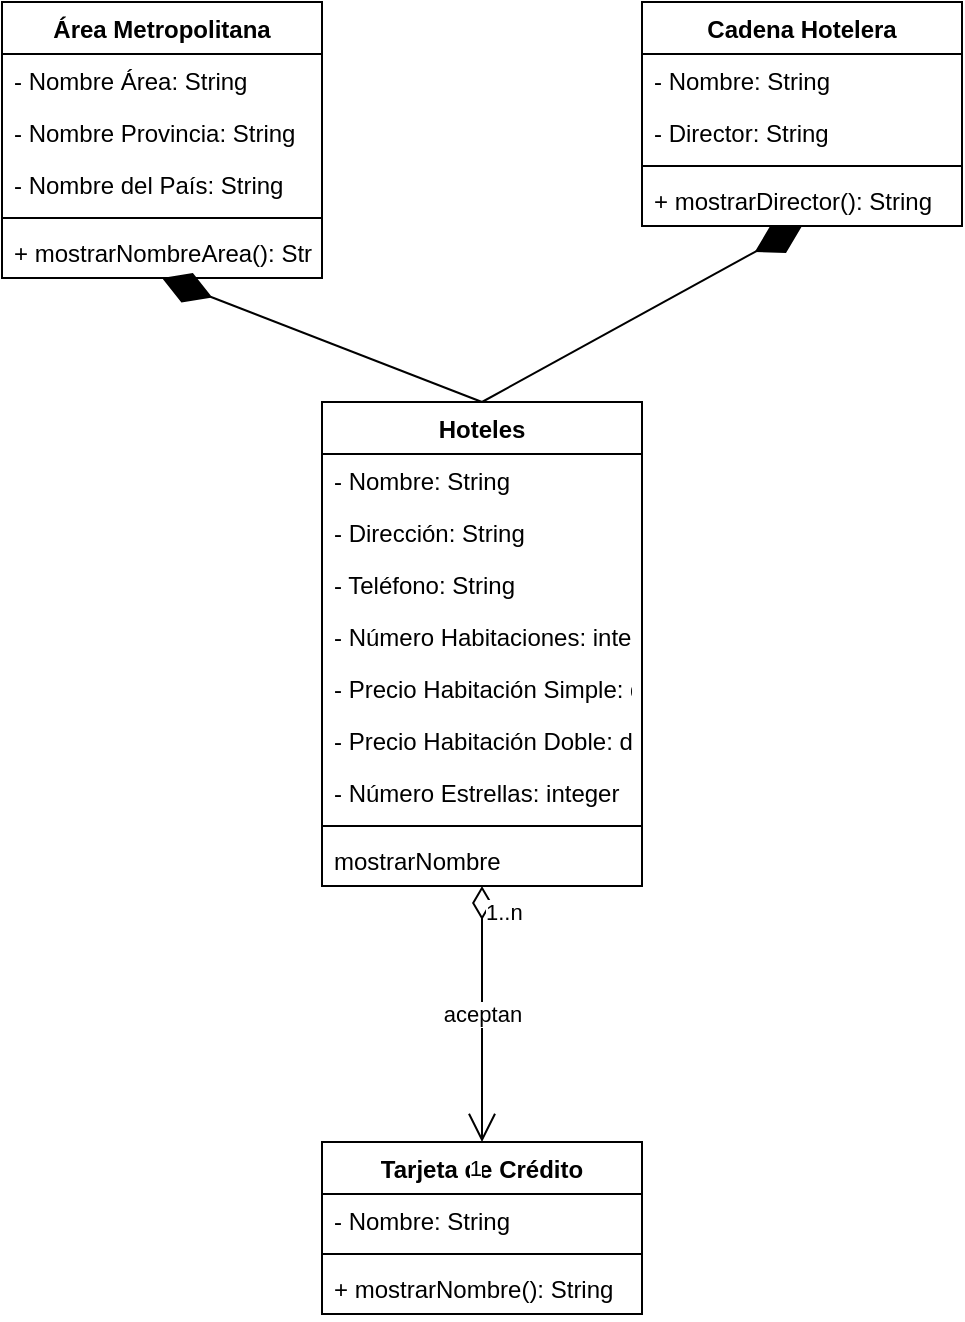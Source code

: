 <mxfile version="20.8.16" type="device"><diagram id="C5RBs43oDa-KdzZeNtuy" name="Page-1"><mxGraphModel dx="1877" dy="1798" grid="1" gridSize="10" guides="1" tooltips="1" connect="1" arrows="1" fold="1" page="1" pageScale="1" pageWidth="827" pageHeight="1169" math="0" shadow="0"><root><mxCell id="WIyWlLk6GJQsqaUBKTNV-0"/><mxCell id="WIyWlLk6GJQsqaUBKTNV-1" parent="WIyWlLk6GJQsqaUBKTNV-0"/><mxCell id="rmHJYHNMifPnSS4qQ7QZ-0" value="Área Metropolitana" style="swimlane;fontStyle=1;align=center;verticalAlign=top;childLayout=stackLayout;horizontal=1;startSize=26;horizontalStack=0;resizeParent=1;resizeParentMax=0;resizeLast=0;collapsible=1;marginBottom=0;" vertex="1" parent="WIyWlLk6GJQsqaUBKTNV-1"><mxGeometry x="-240" y="-230" width="160" height="138" as="geometry"/></mxCell><mxCell id="rmHJYHNMifPnSS4qQ7QZ-1" value="- Nombre Área: String" style="text;strokeColor=none;fillColor=none;align=left;verticalAlign=top;spacingLeft=4;spacingRight=4;overflow=hidden;rotatable=0;points=[[0,0.5],[1,0.5]];portConstraint=eastwest;" vertex="1" parent="rmHJYHNMifPnSS4qQ7QZ-0"><mxGeometry y="26" width="160" height="26" as="geometry"/></mxCell><mxCell id="rmHJYHNMifPnSS4qQ7QZ-16" value="- Nombre Provincia: String" style="text;strokeColor=none;fillColor=none;align=left;verticalAlign=top;spacingLeft=4;spacingRight=4;overflow=hidden;rotatable=0;points=[[0,0.5],[1,0.5]];portConstraint=eastwest;" vertex="1" parent="rmHJYHNMifPnSS4qQ7QZ-0"><mxGeometry y="52" width="160" height="26" as="geometry"/></mxCell><mxCell id="rmHJYHNMifPnSS4qQ7QZ-17" value="- Nombre del País: String" style="text;strokeColor=none;fillColor=none;align=left;verticalAlign=top;spacingLeft=4;spacingRight=4;overflow=hidden;rotatable=0;points=[[0,0.5],[1,0.5]];portConstraint=eastwest;" vertex="1" parent="rmHJYHNMifPnSS4qQ7QZ-0"><mxGeometry y="78" width="160" height="26" as="geometry"/></mxCell><mxCell id="rmHJYHNMifPnSS4qQ7QZ-2" value="" style="line;strokeWidth=1;fillColor=none;align=left;verticalAlign=middle;spacingTop=-1;spacingLeft=3;spacingRight=3;rotatable=0;labelPosition=right;points=[];portConstraint=eastwest;strokeColor=inherit;" vertex="1" parent="rmHJYHNMifPnSS4qQ7QZ-0"><mxGeometry y="104" width="160" height="8" as="geometry"/></mxCell><mxCell id="rmHJYHNMifPnSS4qQ7QZ-3" value="+ mostrarNombreArea(): String" style="text;strokeColor=none;fillColor=none;align=left;verticalAlign=top;spacingLeft=4;spacingRight=4;overflow=hidden;rotatable=0;points=[[0,0.5],[1,0.5]];portConstraint=eastwest;" vertex="1" parent="rmHJYHNMifPnSS4qQ7QZ-0"><mxGeometry y="112" width="160" height="26" as="geometry"/></mxCell><mxCell id="rmHJYHNMifPnSS4qQ7QZ-4" value="Tarjeta de Crédito" style="swimlane;fontStyle=1;align=center;verticalAlign=top;childLayout=stackLayout;horizontal=1;startSize=26;horizontalStack=0;resizeParent=1;resizeParentMax=0;resizeLast=0;collapsible=1;marginBottom=0;" vertex="1" parent="WIyWlLk6GJQsqaUBKTNV-1"><mxGeometry x="-80" y="340" width="160" height="86" as="geometry"/></mxCell><mxCell id="rmHJYHNMifPnSS4qQ7QZ-5" value="- Nombre: String" style="text;strokeColor=none;fillColor=none;align=left;verticalAlign=top;spacingLeft=4;spacingRight=4;overflow=hidden;rotatable=0;points=[[0,0.5],[1,0.5]];portConstraint=eastwest;" vertex="1" parent="rmHJYHNMifPnSS4qQ7QZ-4"><mxGeometry y="26" width="160" height="26" as="geometry"/></mxCell><mxCell id="rmHJYHNMifPnSS4qQ7QZ-6" value="" style="line;strokeWidth=1;fillColor=none;align=left;verticalAlign=middle;spacingTop=-1;spacingLeft=3;spacingRight=3;rotatable=0;labelPosition=right;points=[];portConstraint=eastwest;strokeColor=inherit;" vertex="1" parent="rmHJYHNMifPnSS4qQ7QZ-4"><mxGeometry y="52" width="160" height="8" as="geometry"/></mxCell><mxCell id="rmHJYHNMifPnSS4qQ7QZ-7" value="+ mostrarNombre(): String" style="text;strokeColor=none;fillColor=none;align=left;verticalAlign=top;spacingLeft=4;spacingRight=4;overflow=hidden;rotatable=0;points=[[0,0.5],[1,0.5]];portConstraint=eastwest;" vertex="1" parent="rmHJYHNMifPnSS4qQ7QZ-4"><mxGeometry y="60" width="160" height="26" as="geometry"/></mxCell><mxCell id="rmHJYHNMifPnSS4qQ7QZ-8" value="Hoteles" style="swimlane;fontStyle=1;align=center;verticalAlign=top;childLayout=stackLayout;horizontal=1;startSize=26;horizontalStack=0;resizeParent=1;resizeParentMax=0;resizeLast=0;collapsible=1;marginBottom=0;" vertex="1" parent="WIyWlLk6GJQsqaUBKTNV-1"><mxGeometry x="-80" y="-30" width="160" height="242" as="geometry"/></mxCell><mxCell id="rmHJYHNMifPnSS4qQ7QZ-9" value="- Nombre: String" style="text;strokeColor=none;fillColor=none;align=left;verticalAlign=top;spacingLeft=4;spacingRight=4;overflow=hidden;rotatable=0;points=[[0,0.5],[1,0.5]];portConstraint=eastwest;" vertex="1" parent="rmHJYHNMifPnSS4qQ7QZ-8"><mxGeometry y="26" width="160" height="26" as="geometry"/></mxCell><mxCell id="rmHJYHNMifPnSS4qQ7QZ-18" value="- Dirección: String" style="text;strokeColor=none;fillColor=none;align=left;verticalAlign=top;spacingLeft=4;spacingRight=4;overflow=hidden;rotatable=0;points=[[0,0.5],[1,0.5]];portConstraint=eastwest;" vertex="1" parent="rmHJYHNMifPnSS4qQ7QZ-8"><mxGeometry y="52" width="160" height="26" as="geometry"/></mxCell><mxCell id="rmHJYHNMifPnSS4qQ7QZ-19" value="- Teléfono: String" style="text;strokeColor=none;fillColor=none;align=left;verticalAlign=top;spacingLeft=4;spacingRight=4;overflow=hidden;rotatable=0;points=[[0,0.5],[1,0.5]];portConstraint=eastwest;" vertex="1" parent="rmHJYHNMifPnSS4qQ7QZ-8"><mxGeometry y="78" width="160" height="26" as="geometry"/></mxCell><mxCell id="rmHJYHNMifPnSS4qQ7QZ-20" value="- Número Habitaciones: integer" style="text;strokeColor=none;fillColor=none;align=left;verticalAlign=top;spacingLeft=4;spacingRight=4;overflow=hidden;rotatable=0;points=[[0,0.5],[1,0.5]];portConstraint=eastwest;" vertex="1" parent="rmHJYHNMifPnSS4qQ7QZ-8"><mxGeometry y="104" width="160" height="26" as="geometry"/></mxCell><mxCell id="rmHJYHNMifPnSS4qQ7QZ-21" value="- Precio Habitación Simple: double" style="text;strokeColor=none;fillColor=none;align=left;verticalAlign=top;spacingLeft=4;spacingRight=4;overflow=hidden;rotatable=0;points=[[0,0.5],[1,0.5]];portConstraint=eastwest;" vertex="1" parent="rmHJYHNMifPnSS4qQ7QZ-8"><mxGeometry y="130" width="160" height="26" as="geometry"/></mxCell><mxCell id="rmHJYHNMifPnSS4qQ7QZ-28" value="- Precio Habitación Doble: double" style="text;strokeColor=none;fillColor=none;align=left;verticalAlign=top;spacingLeft=4;spacingRight=4;overflow=hidden;rotatable=0;points=[[0,0.5],[1,0.5]];portConstraint=eastwest;" vertex="1" parent="rmHJYHNMifPnSS4qQ7QZ-8"><mxGeometry y="156" width="160" height="26" as="geometry"/></mxCell><mxCell id="rmHJYHNMifPnSS4qQ7QZ-29" value="- Número Estrellas: integer" style="text;strokeColor=none;fillColor=none;align=left;verticalAlign=top;spacingLeft=4;spacingRight=4;overflow=hidden;rotatable=0;points=[[0,0.5],[1,0.5]];portConstraint=eastwest;" vertex="1" parent="rmHJYHNMifPnSS4qQ7QZ-8"><mxGeometry y="182" width="160" height="26" as="geometry"/></mxCell><mxCell id="rmHJYHNMifPnSS4qQ7QZ-10" value="" style="line;strokeWidth=1;fillColor=none;align=left;verticalAlign=middle;spacingTop=-1;spacingLeft=3;spacingRight=3;rotatable=0;labelPosition=right;points=[];portConstraint=eastwest;strokeColor=inherit;" vertex="1" parent="rmHJYHNMifPnSS4qQ7QZ-8"><mxGeometry y="208" width="160" height="8" as="geometry"/></mxCell><mxCell id="rmHJYHNMifPnSS4qQ7QZ-11" value="mostrarNombre" style="text;strokeColor=none;fillColor=none;align=left;verticalAlign=top;spacingLeft=4;spacingRight=4;overflow=hidden;rotatable=0;points=[[0,0.5],[1,0.5]];portConstraint=eastwest;" vertex="1" parent="rmHJYHNMifPnSS4qQ7QZ-8"><mxGeometry y="216" width="160" height="26" as="geometry"/></mxCell><mxCell id="rmHJYHNMifPnSS4qQ7QZ-12" value="Cadena Hotelera" style="swimlane;fontStyle=1;align=center;verticalAlign=top;childLayout=stackLayout;horizontal=1;startSize=26;horizontalStack=0;resizeParent=1;resizeParentMax=0;resizeLast=0;collapsible=1;marginBottom=0;" vertex="1" parent="WIyWlLk6GJQsqaUBKTNV-1"><mxGeometry x="80" y="-230" width="160" height="112" as="geometry"/></mxCell><mxCell id="rmHJYHNMifPnSS4qQ7QZ-13" value="- Nombre: String" style="text;strokeColor=none;fillColor=none;align=left;verticalAlign=top;spacingLeft=4;spacingRight=4;overflow=hidden;rotatable=0;points=[[0,0.5],[1,0.5]];portConstraint=eastwest;" vertex="1" parent="rmHJYHNMifPnSS4qQ7QZ-12"><mxGeometry y="26" width="160" height="26" as="geometry"/></mxCell><mxCell id="rmHJYHNMifPnSS4qQ7QZ-27" value="- Director: String" style="text;strokeColor=none;fillColor=none;align=left;verticalAlign=top;spacingLeft=4;spacingRight=4;overflow=hidden;rotatable=0;points=[[0,0.5],[1,0.5]];portConstraint=eastwest;" vertex="1" parent="rmHJYHNMifPnSS4qQ7QZ-12"><mxGeometry y="52" width="160" height="26" as="geometry"/></mxCell><mxCell id="rmHJYHNMifPnSS4qQ7QZ-14" value="" style="line;strokeWidth=1;fillColor=none;align=left;verticalAlign=middle;spacingTop=-1;spacingLeft=3;spacingRight=3;rotatable=0;labelPosition=right;points=[];portConstraint=eastwest;strokeColor=inherit;" vertex="1" parent="rmHJYHNMifPnSS4qQ7QZ-12"><mxGeometry y="78" width="160" height="8" as="geometry"/></mxCell><mxCell id="rmHJYHNMifPnSS4qQ7QZ-15" value="+ mostrarDirector(): String" style="text;strokeColor=none;fillColor=none;align=left;verticalAlign=top;spacingLeft=4;spacingRight=4;overflow=hidden;rotatable=0;points=[[0,0.5],[1,0.5]];portConstraint=eastwest;" vertex="1" parent="rmHJYHNMifPnSS4qQ7QZ-12"><mxGeometry y="86" width="160" height="26" as="geometry"/></mxCell><mxCell id="rmHJYHNMifPnSS4qQ7QZ-22" value="" style="endArrow=diamondThin;endFill=1;endSize=24;html=1;rounded=0;exitX=0.5;exitY=0;exitDx=0;exitDy=0;entryX=0.5;entryY=1;entryDx=0;entryDy=0;" edge="1" parent="WIyWlLk6GJQsqaUBKTNV-1" source="rmHJYHNMifPnSS4qQ7QZ-8" target="rmHJYHNMifPnSS4qQ7QZ-12"><mxGeometry width="160" relative="1" as="geometry"><mxPoint x="90" y="-64" as="sourcePoint"/><mxPoint x="60" y="-100" as="targetPoint"/></mxGeometry></mxCell><mxCell id="rmHJYHNMifPnSS4qQ7QZ-23" value="" style="endArrow=diamondThin;endFill=1;endSize=24;html=1;rounded=0;startArrow=none;entryX=0.5;entryY=1;entryDx=0;entryDy=0;exitX=0.5;exitY=0;exitDx=0;exitDy=0;" edge="1" parent="WIyWlLk6GJQsqaUBKTNV-1" source="rmHJYHNMifPnSS4qQ7QZ-8" target="rmHJYHNMifPnSS4qQ7QZ-0"><mxGeometry width="160" relative="1" as="geometry"><mxPoint x="-160" y="-30" as="sourcePoint"/><mxPoint x="-50" as="targetPoint"/></mxGeometry></mxCell><mxCell id="rmHJYHNMifPnSS4qQ7QZ-32" value="aceptan" style="endArrow=open;html=1;endSize=12;startArrow=diamondThin;startSize=14;startFill=0;edgeStyle=orthogonalEdgeStyle;rounded=0;entryX=0.5;entryY=0;entryDx=0;entryDy=0;exitX=0.5;exitY=1;exitDx=0;exitDy=0;" edge="1" parent="WIyWlLk6GJQsqaUBKTNV-1" source="rmHJYHNMifPnSS4qQ7QZ-8" target="rmHJYHNMifPnSS4qQ7QZ-4"><mxGeometry relative="1" as="geometry"><mxPoint x="180" y="240" as="sourcePoint"/><mxPoint x="-150" y="190" as="targetPoint"/><mxPoint as="offset"/></mxGeometry></mxCell><mxCell id="rmHJYHNMifPnSS4qQ7QZ-33" value="1..n" style="edgeLabel;resizable=0;html=1;align=left;verticalAlign=top;" connectable="0" vertex="1" parent="rmHJYHNMifPnSS4qQ7QZ-32"><mxGeometry x="-1" relative="1" as="geometry"/></mxCell><mxCell id="rmHJYHNMifPnSS4qQ7QZ-34" value="1" style="edgeLabel;resizable=0;html=1;align=right;verticalAlign=top;" connectable="0" vertex="1" parent="rmHJYHNMifPnSS4qQ7QZ-32"><mxGeometry x="1" relative="1" as="geometry"/></mxCell></root></mxGraphModel></diagram></mxfile>